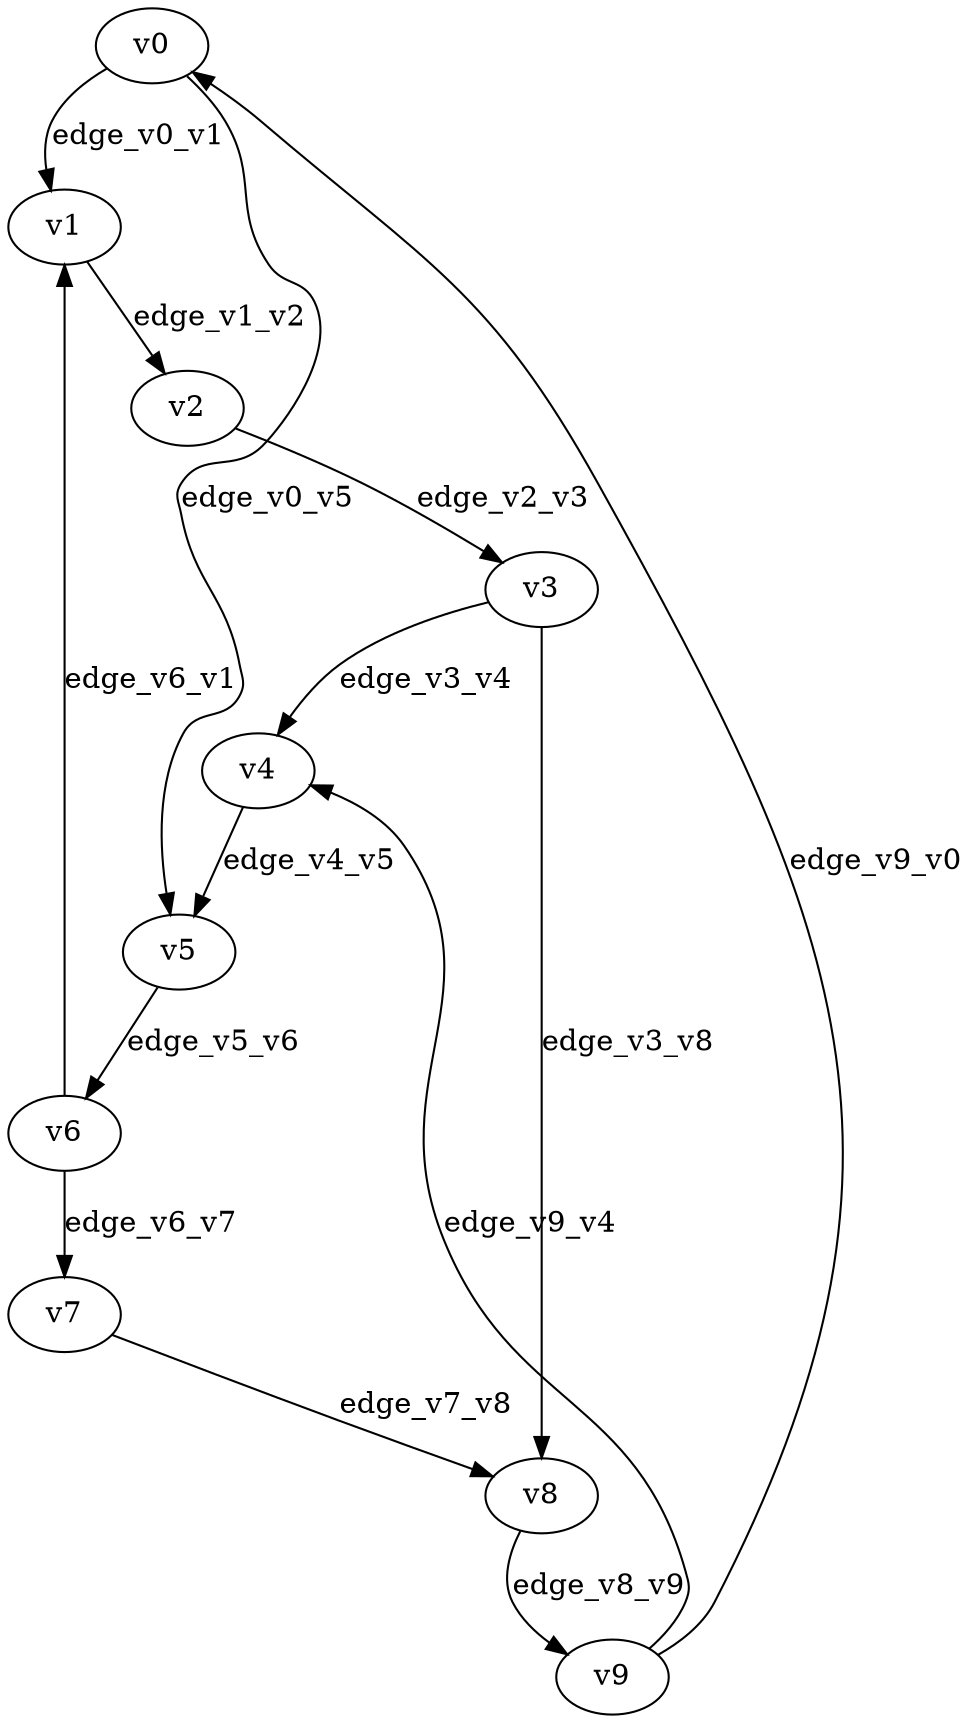 digraph test004 {
    // Discounted game test case
    // Vertex properties: name [player=X]
    // Edge properties: [weight=Y, discount=Z]

    v0 [name="v0", player=0];
    v1 [name="v1", player=1];
    v2 [name="v2", player=0];
    v3 [name="v3", player=0];
    v4 [name="v4", player=1];
    v5 [name="v5", player=0];
    v6 [name="v6", player=0];
    v7 [name="v7", player=1];
    v8 [name="v8", player=0];
    v9 [name="v9", player=0];

    v0 -> v1 [label="edge_v0_v1", weight=-7.00, discount=0.671];
    v0 -> v5 [label="edge_v0_v5", weight=-5.15, discount=0.671];
    v1 -> v2 [label="edge_v1_v2", weight=-4.50, discount=0.671];
    v2 -> v3 [label="edge_v2_v3", weight=-2.00, discount=0.671];
    v3 -> v4 [label="edge_v3_v4", weight=0.50, discount=0.671];
    v3 -> v8 [label="edge_v3_v8", weight=2.13, discount=0.671];
    v4 -> v5 [label="edge_v4_v5", weight=3.00, discount=0.671];
    v5 -> v6 [label="edge_v5_v6", weight=5.50, discount=0.671];
    v6 -> v7 [label="edge_v6_v7", weight=8.00, discount=0.671];
    v6 -> v1 [label="edge_v6_v1", weight=11.32, discount=0.671];
    v7 -> v8 [label="edge_v7_v8", weight=-9.50, discount=0.671];
    v8 -> v9 [label="edge_v8_v9", weight=-7.00, discount=0.671];
    v9 -> v0 [label="edge_v9_v0", weight=-4.50, discount=0.671];
    v9 -> v4 [label="edge_v9_v4", weight=-7.88, discount=0.671];
}
